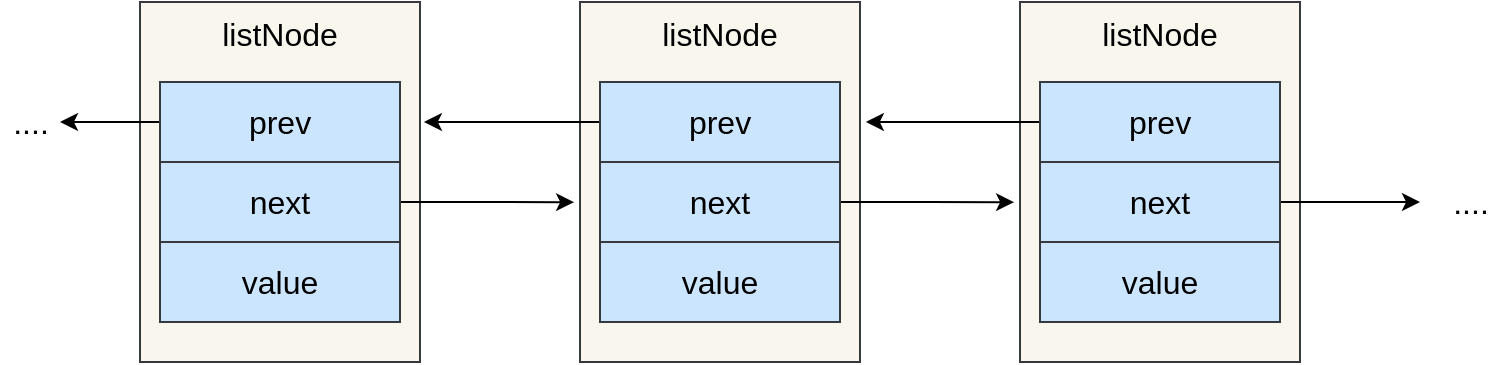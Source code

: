 <mxfile version="13.9.9" type="device"><diagram id="27txNXMSnC6Gu1b_l9Fh" name="第 1 页"><mxGraphModel dx="946" dy="610" grid="1" gridSize="10" guides="1" tooltips="1" connect="1" arrows="1" fold="1" page="1" pageScale="1" pageWidth="827" pageHeight="1169" math="0" shadow="0"><root><mxCell id="0"/><mxCell id="1" parent="0"/><mxCell id="75jUg1Xwe7j_Pv1Z1HBj-1" value="listNode" style="rounded=0;whiteSpace=wrap;html=1;horizontal=1;verticalAlign=top;fontSize=16;fillColor=#f9f7ed;strokeColor=#36393d;" vertex="1" parent="1"><mxGeometry x="90" y="110" width="140" height="180" as="geometry"/></mxCell><mxCell id="75jUg1Xwe7j_Pv1Z1HBj-19" style="edgeStyle=orthogonalEdgeStyle;rounded=0;orthogonalLoop=1;jettySize=auto;html=1;fontSize=16;" edge="1" parent="1" source="75jUg1Xwe7j_Pv1Z1HBj-2"><mxGeometry relative="1" as="geometry"><mxPoint x="50" y="170" as="targetPoint"/></mxGeometry></mxCell><mxCell id="75jUg1Xwe7j_Pv1Z1HBj-2" value="prev" style="rounded=0;whiteSpace=wrap;html=1;fontSize=16;fillColor=#cce5ff;strokeColor=#36393d;" vertex="1" parent="1"><mxGeometry x="100" y="150" width="120" height="40" as="geometry"/></mxCell><mxCell id="75jUg1Xwe7j_Pv1Z1HBj-22" style="edgeStyle=orthogonalEdgeStyle;rounded=0;orthogonalLoop=1;jettySize=auto;html=1;entryX=-0.021;entryY=0.556;entryDx=0;entryDy=0;entryPerimeter=0;fontSize=16;" edge="1" parent="1" source="75jUg1Xwe7j_Pv1Z1HBj-3" target="75jUg1Xwe7j_Pv1Z1HBj-5"><mxGeometry relative="1" as="geometry"/></mxCell><mxCell id="75jUg1Xwe7j_Pv1Z1HBj-3" value="next" style="rounded=0;whiteSpace=wrap;html=1;fontSize=16;fillColor=#cce5ff;strokeColor=#36393d;" vertex="1" parent="1"><mxGeometry x="100" y="190" width="120" height="40" as="geometry"/></mxCell><mxCell id="75jUg1Xwe7j_Pv1Z1HBj-4" value="value" style="rounded=0;whiteSpace=wrap;html=1;fontSize=16;fillColor=#cce5ff;strokeColor=#36393d;" vertex="1" parent="1"><mxGeometry x="100" y="230" width="120" height="40" as="geometry"/></mxCell><mxCell id="75jUg1Xwe7j_Pv1Z1HBj-5" value="listNode" style="rounded=0;whiteSpace=wrap;html=1;horizontal=1;verticalAlign=top;fontSize=16;fillColor=#f9f7ed;strokeColor=#36393d;" vertex="1" parent="1"><mxGeometry x="310" y="110" width="140" height="180" as="geometry"/></mxCell><mxCell id="75jUg1Xwe7j_Pv1Z1HBj-23" style="edgeStyle=orthogonalEdgeStyle;rounded=0;orthogonalLoop=1;jettySize=auto;html=1;entryX=1.014;entryY=0.333;entryDx=0;entryDy=0;entryPerimeter=0;fontSize=16;" edge="1" parent="1" source="75jUg1Xwe7j_Pv1Z1HBj-6" target="75jUg1Xwe7j_Pv1Z1HBj-1"><mxGeometry relative="1" as="geometry"/></mxCell><mxCell id="75jUg1Xwe7j_Pv1Z1HBj-6" value="prev" style="rounded=0;whiteSpace=wrap;html=1;fontSize=16;fillColor=#cce5ff;strokeColor=#36393d;" vertex="1" parent="1"><mxGeometry x="320" y="150" width="120" height="40" as="geometry"/></mxCell><mxCell id="75jUg1Xwe7j_Pv1Z1HBj-24" style="edgeStyle=orthogonalEdgeStyle;rounded=0;orthogonalLoop=1;jettySize=auto;html=1;entryX=-0.021;entryY=0.556;entryDx=0;entryDy=0;entryPerimeter=0;fontSize=16;" edge="1" parent="1" source="75jUg1Xwe7j_Pv1Z1HBj-7" target="75jUg1Xwe7j_Pv1Z1HBj-11"><mxGeometry relative="1" as="geometry"/></mxCell><mxCell id="75jUg1Xwe7j_Pv1Z1HBj-7" value="next" style="rounded=0;whiteSpace=wrap;html=1;fontSize=16;fillColor=#cce5ff;strokeColor=#36393d;" vertex="1" parent="1"><mxGeometry x="320" y="190" width="120" height="40" as="geometry"/></mxCell><mxCell id="75jUg1Xwe7j_Pv1Z1HBj-8" value="value" style="rounded=0;whiteSpace=wrap;html=1;fontSize=16;fillColor=#cce5ff;strokeColor=#36393d;" vertex="1" parent="1"><mxGeometry x="320" y="230" width="120" height="40" as="geometry"/></mxCell><mxCell id="75jUg1Xwe7j_Pv1Z1HBj-11" value="listNode" style="rounded=0;whiteSpace=wrap;html=1;horizontal=1;verticalAlign=top;fontSize=16;fillColor=#f9f7ed;strokeColor=#36393d;" vertex="1" parent="1"><mxGeometry x="530" y="110" width="140" height="180" as="geometry"/></mxCell><mxCell id="75jUg1Xwe7j_Pv1Z1HBj-25" style="edgeStyle=orthogonalEdgeStyle;rounded=0;orthogonalLoop=1;jettySize=auto;html=1;entryX=1.021;entryY=0.333;entryDx=0;entryDy=0;entryPerimeter=0;fontSize=16;" edge="1" parent="1" source="75jUg1Xwe7j_Pv1Z1HBj-12" target="75jUg1Xwe7j_Pv1Z1HBj-5"><mxGeometry relative="1" as="geometry"/></mxCell><mxCell id="75jUg1Xwe7j_Pv1Z1HBj-12" value="prev" style="rounded=0;whiteSpace=wrap;html=1;fontSize=16;fillColor=#cce5ff;strokeColor=#36393d;" vertex="1" parent="1"><mxGeometry x="540" y="150" width="120" height="40" as="geometry"/></mxCell><mxCell id="75jUg1Xwe7j_Pv1Z1HBj-18" style="edgeStyle=orthogonalEdgeStyle;rounded=0;orthogonalLoop=1;jettySize=auto;html=1;fontSize=16;" edge="1" parent="1" source="75jUg1Xwe7j_Pv1Z1HBj-13"><mxGeometry relative="1" as="geometry"><mxPoint x="730" y="210" as="targetPoint"/></mxGeometry></mxCell><mxCell id="75jUg1Xwe7j_Pv1Z1HBj-13" value="next" style="rounded=0;whiteSpace=wrap;html=1;fontSize=16;fillColor=#cce5ff;strokeColor=#36393d;" vertex="1" parent="1"><mxGeometry x="540" y="190" width="120" height="40" as="geometry"/></mxCell><mxCell id="75jUg1Xwe7j_Pv1Z1HBj-14" value="value" style="rounded=0;whiteSpace=wrap;html=1;fontSize=16;fillColor=#cce5ff;strokeColor=#36393d;" vertex="1" parent="1"><mxGeometry x="540" y="230" width="120" height="40" as="geometry"/></mxCell><mxCell id="75jUg1Xwe7j_Pv1Z1HBj-20" value="...." style="text;html=1;align=center;verticalAlign=middle;resizable=0;points=[];autosize=1;fontSize=16;" vertex="1" parent="1"><mxGeometry x="740" y="200" width="30" height="20" as="geometry"/></mxCell><mxCell id="75jUg1Xwe7j_Pv1Z1HBj-21" value="...." style="text;html=1;align=center;verticalAlign=middle;resizable=0;points=[];autosize=1;fontSize=16;" vertex="1" parent="1"><mxGeometry x="20" y="160" width="30" height="20" as="geometry"/></mxCell></root></mxGraphModel></diagram></mxfile>